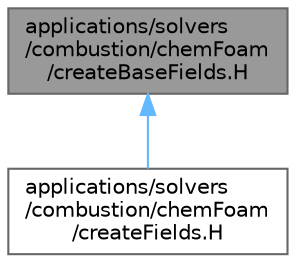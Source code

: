 digraph "applications/solvers/combustion/chemFoam/createBaseFields.H"
{
 // LATEX_PDF_SIZE
  bgcolor="transparent";
  edge [fontname=Helvetica,fontsize=10,labelfontname=Helvetica,labelfontsize=10];
  node [fontname=Helvetica,fontsize=10,shape=box,height=0.2,width=0.4];
  Node1 [id="Node000001",label="applications/solvers\l/combustion/chemFoam\l/createBaseFields.H",height=0.2,width=0.4,color="gray40", fillcolor="grey60", style="filled", fontcolor="black",tooltip=" "];
  Node1 -> Node2 [id="edge1_Node000001_Node000002",dir="back",color="steelblue1",style="solid",tooltip=" "];
  Node2 [id="Node000002",label="applications/solvers\l/combustion/chemFoam\l/createFields.H",height=0.2,width=0.4,color="grey40", fillcolor="white", style="filled",URL="$solvers_2combustion_2chemFoam_2createFields_8H.html",tooltip=" "];
}
